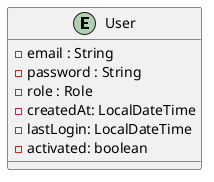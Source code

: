 @startuml
'https://plantuml.com/sequence-diagram

entity User {
    -email : String
    -password : String
    -role : Role
    -createdAt: LocalDateTime
    -lastLogin: LocalDateTime
    -activated: boolean
}

@enduml